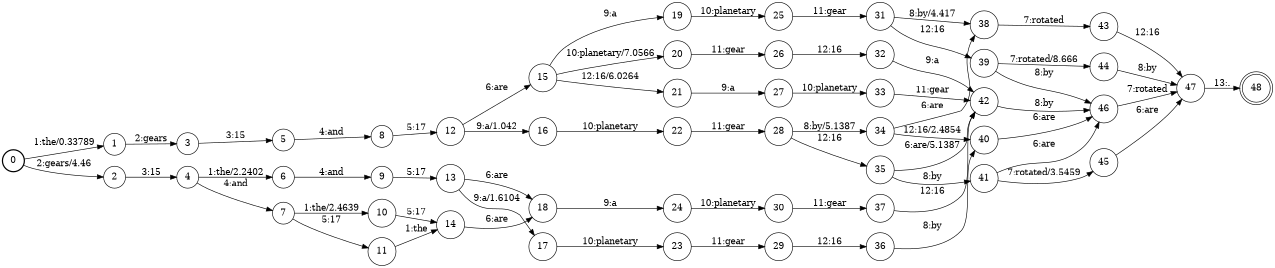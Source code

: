 digraph FST {
rankdir = LR;
size = "8.5,11";
label = "";
center = 1;
orientation = Portrait;
ranksep = "0.4";
nodesep = "0.25";
0 [label = "0", shape = circle, style = bold, fontsize = 14]
	0 -> 1 [label = "1:the/0.33789", fontsize = 14];
	0 -> 2 [label = "2:gears/4.46", fontsize = 14];
1 [label = "1", shape = circle, style = solid, fontsize = 14]
	1 -> 3 [label = "2:gears", fontsize = 14];
2 [label = "2", shape = circle, style = solid, fontsize = 14]
	2 -> 4 [label = "3:15", fontsize = 14];
3 [label = "3", shape = circle, style = solid, fontsize = 14]
	3 -> 5 [label = "3:15", fontsize = 14];
4 [label = "4", shape = circle, style = solid, fontsize = 14]
	4 -> 6 [label = "1:the/2.2402", fontsize = 14];
	4 -> 7 [label = "4:and", fontsize = 14];
5 [label = "5", shape = circle, style = solid, fontsize = 14]
	5 -> 8 [label = "4:and", fontsize = 14];
6 [label = "6", shape = circle, style = solid, fontsize = 14]
	6 -> 9 [label = "4:and", fontsize = 14];
7 [label = "7", shape = circle, style = solid, fontsize = 14]
	7 -> 10 [label = "1:the/2.4639", fontsize = 14];
	7 -> 11 [label = "5:17", fontsize = 14];
8 [label = "8", shape = circle, style = solid, fontsize = 14]
	8 -> 12 [label = "5:17", fontsize = 14];
9 [label = "9", shape = circle, style = solid, fontsize = 14]
	9 -> 13 [label = "5:17", fontsize = 14];
10 [label = "10", shape = circle, style = solid, fontsize = 14]
	10 -> 14 [label = "5:17", fontsize = 14];
11 [label = "11", shape = circle, style = solid, fontsize = 14]
	11 -> 14 [label = "1:the", fontsize = 14];
12 [label = "12", shape = circle, style = solid, fontsize = 14]
	12 -> 15 [label = "6:are", fontsize = 14];
	12 -> 16 [label = "9:a/1.042", fontsize = 14];
13 [label = "13", shape = circle, style = solid, fontsize = 14]
	13 -> 18 [label = "6:are", fontsize = 14];
	13 -> 17 [label = "9:a/1.6104", fontsize = 14];
14 [label = "14", shape = circle, style = solid, fontsize = 14]
	14 -> 18 [label = "6:are", fontsize = 14];
15 [label = "15", shape = circle, style = solid, fontsize = 14]
	15 -> 19 [label = "9:a", fontsize = 14];
	15 -> 20 [label = "10:planetary/7.0566", fontsize = 14];
	15 -> 21 [label = "12:16/6.0264", fontsize = 14];
16 [label = "16", shape = circle, style = solid, fontsize = 14]
	16 -> 22 [label = "10:planetary", fontsize = 14];
17 [label = "17", shape = circle, style = solid, fontsize = 14]
	17 -> 23 [label = "10:planetary", fontsize = 14];
18 [label = "18", shape = circle, style = solid, fontsize = 14]
	18 -> 24 [label = "9:a", fontsize = 14];
19 [label = "19", shape = circle, style = solid, fontsize = 14]
	19 -> 25 [label = "10:planetary", fontsize = 14];
20 [label = "20", shape = circle, style = solid, fontsize = 14]
	20 -> 26 [label = "11:gear", fontsize = 14];
21 [label = "21", shape = circle, style = solid, fontsize = 14]
	21 -> 27 [label = "9:a", fontsize = 14];
22 [label = "22", shape = circle, style = solid, fontsize = 14]
	22 -> 28 [label = "11:gear", fontsize = 14];
23 [label = "23", shape = circle, style = solid, fontsize = 14]
	23 -> 29 [label = "11:gear", fontsize = 14];
24 [label = "24", shape = circle, style = solid, fontsize = 14]
	24 -> 30 [label = "10:planetary", fontsize = 14];
25 [label = "25", shape = circle, style = solid, fontsize = 14]
	25 -> 31 [label = "11:gear", fontsize = 14];
26 [label = "26", shape = circle, style = solid, fontsize = 14]
	26 -> 32 [label = "12:16", fontsize = 14];
27 [label = "27", shape = circle, style = solid, fontsize = 14]
	27 -> 33 [label = "10:planetary", fontsize = 14];
28 [label = "28", shape = circle, style = solid, fontsize = 14]
	28 -> 34 [label = "8:by/5.1387", fontsize = 14];
	28 -> 35 [label = "12:16", fontsize = 14];
29 [label = "29", shape = circle, style = solid, fontsize = 14]
	29 -> 36 [label = "12:16", fontsize = 14];
30 [label = "30", shape = circle, style = solid, fontsize = 14]
	30 -> 37 [label = "11:gear", fontsize = 14];
31 [label = "31", shape = circle, style = solid, fontsize = 14]
	31 -> 38 [label = "8:by/4.417", fontsize = 14];
	31 -> 39 [label = "12:16", fontsize = 14];
32 [label = "32", shape = circle, style = solid, fontsize = 14]
	32 -> 42 [label = "9:a", fontsize = 14];
33 [label = "33", shape = circle, style = solid, fontsize = 14]
	33 -> 42 [label = "11:gear", fontsize = 14];
34 [label = "34", shape = circle, style = solid, fontsize = 14]
	34 -> 38 [label = "6:are", fontsize = 14];
	34 -> 40 [label = "12:16/2.4854", fontsize = 14];
35 [label = "35", shape = circle, style = solid, fontsize = 14]
	35 -> 42 [label = "6:are/5.1387", fontsize = 14];
	35 -> 41 [label = "8:by", fontsize = 14];
36 [label = "36", shape = circle, style = solid, fontsize = 14]
	36 -> 40 [label = "8:by", fontsize = 14];
37 [label = "37", shape = circle, style = solid, fontsize = 14]
	37 -> 42 [label = "12:16", fontsize = 14];
38 [label = "38", shape = circle, style = solid, fontsize = 14]
	38 -> 43 [label = "7:rotated", fontsize = 14];
39 [label = "39", shape = circle, style = solid, fontsize = 14]
	39 -> 44 [label = "7:rotated/8.666", fontsize = 14];
	39 -> 46 [label = "8:by", fontsize = 14];
40 [label = "40", shape = circle, style = solid, fontsize = 14]
	40 -> 46 [label = "6:are", fontsize = 14];
41 [label = "41", shape = circle, style = solid, fontsize = 14]
	41 -> 46 [label = "6:are", fontsize = 14];
	41 -> 45 [label = "7:rotated/3.5459", fontsize = 14];
42 [label = "42", shape = circle, style = solid, fontsize = 14]
	42 -> 46 [label = "8:by", fontsize = 14];
43 [label = "43", shape = circle, style = solid, fontsize = 14]
	43 -> 47 [label = "12:16", fontsize = 14];
44 [label = "44", shape = circle, style = solid, fontsize = 14]
	44 -> 47 [label = "8:by", fontsize = 14];
45 [label = "45", shape = circle, style = solid, fontsize = 14]
	45 -> 47 [label = "6:are", fontsize = 14];
46 [label = "46", shape = circle, style = solid, fontsize = 14]
	46 -> 47 [label = "7:rotated", fontsize = 14];
47 [label = "47", shape = circle, style = solid, fontsize = 14]
	47 -> 48 [label = "13:.", fontsize = 14];
48 [label = "48", shape = doublecircle, style = solid, fontsize = 14]
}
